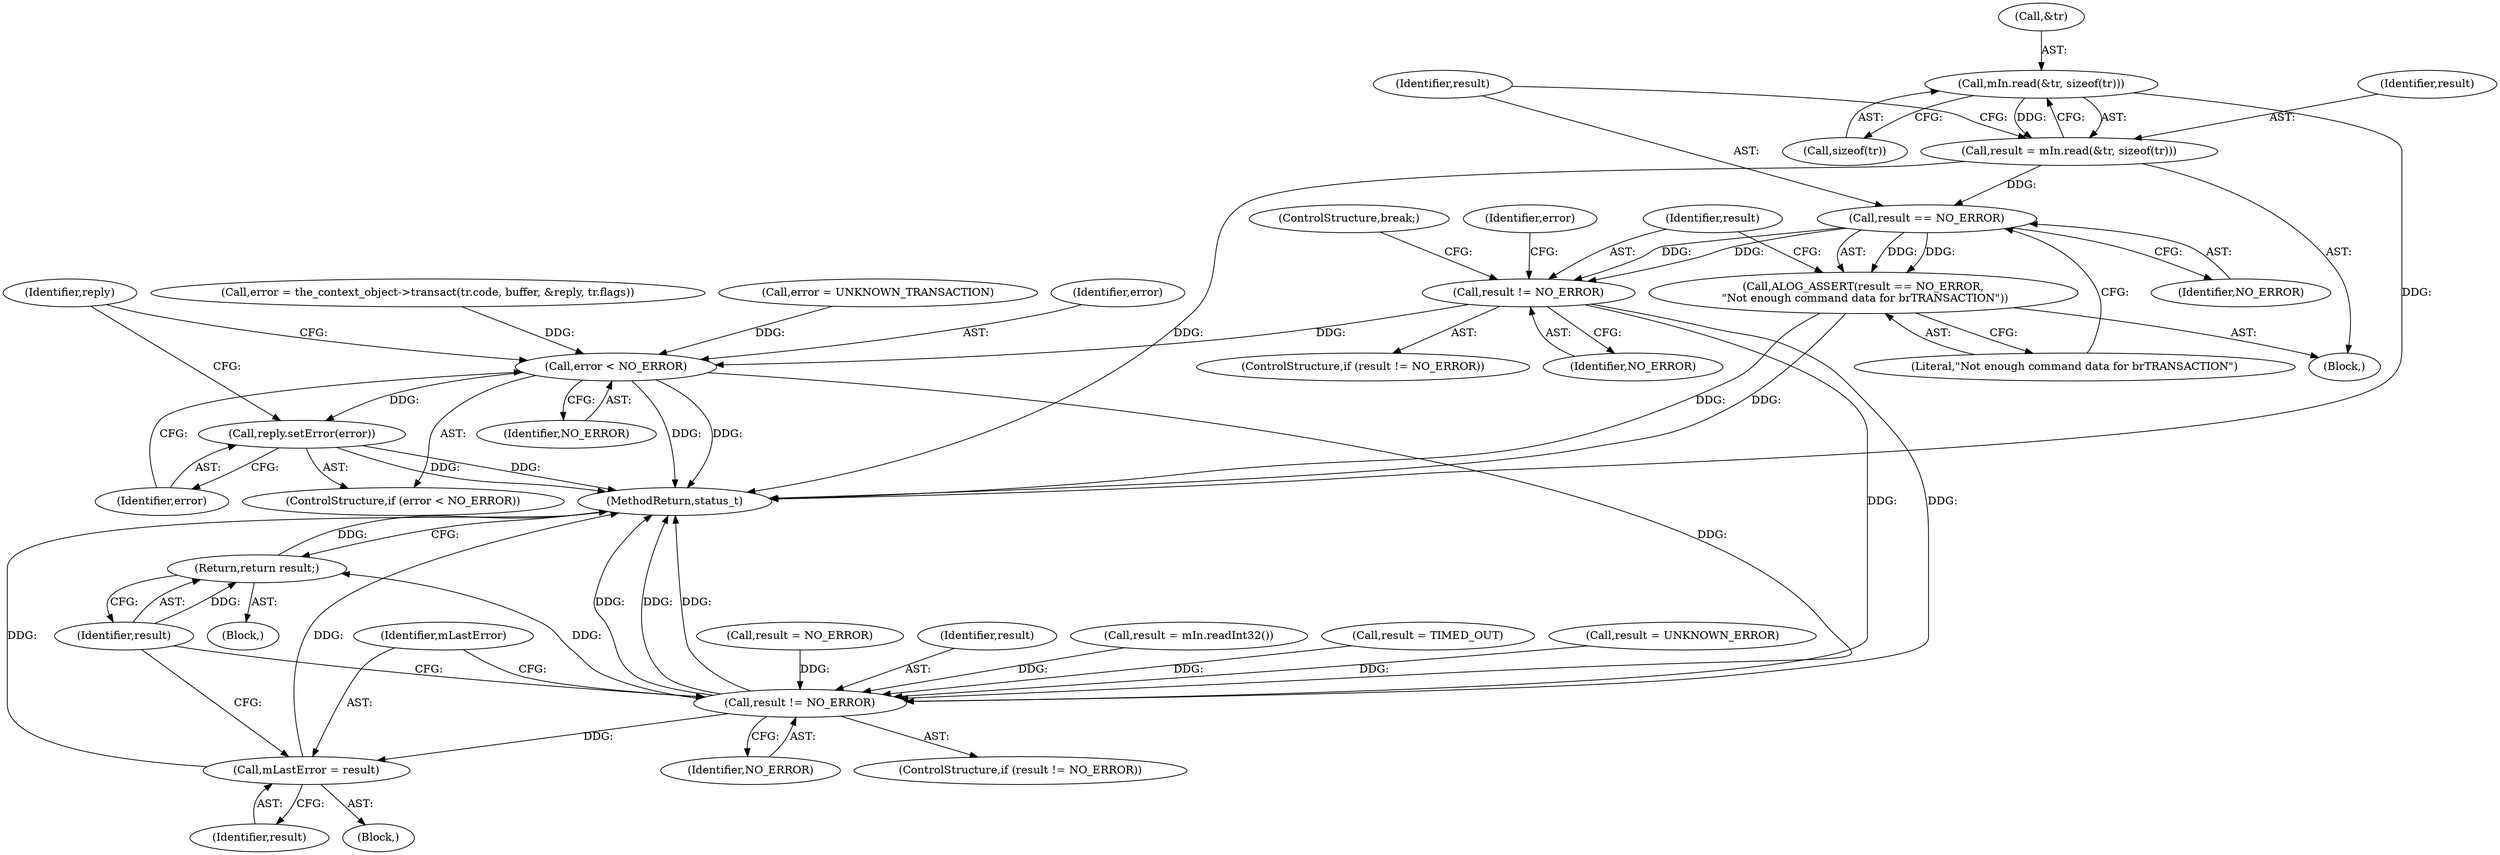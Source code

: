 digraph "0_Android_a59b827869a2ea04022dd225007f29af8d61837a@API" {
"1000264" [label="(Call,mIn.read(&tr, sizeof(tr)))"];
"1000262" [label="(Call,result = mIn.read(&tr, sizeof(tr)))"];
"1000270" [label="(Call,result == NO_ERROR)"];
"1000269" [label="(Call,ALOG_ASSERT(result == NO_ERROR,\n \"Not enough command data for brTRANSACTION\"))"];
"1000275" [label="(Call,result != NO_ERROR)"];
"1000483" [label="(Call,error < NO_ERROR)"];
"1000486" [label="(Call,reply.setError(error))"];
"1000583" [label="(Call,result != NO_ERROR)"];
"1000587" [label="(Call,mLastError = result)"];
"1000590" [label="(Return,return result;)"];
"1000108" [label="(Call,result = NO_ERROR)"];
"1000273" [label="(Literal,\"Not enough command data for brTRANSACTION\")"];
"1000584" [label="(Identifier,result)"];
"1000264" [label="(Call,mIn.read(&tr, sizeof(tr)))"];
"1000281" [label="(Call,error = the_context_object->transact(tr.code, buffer, &reply, tr.flags))"];
"1000585" [label="(Identifier,NO_ERROR)"];
"1000267" [label="(Call,sizeof(tr))"];
"1000589" [label="(Identifier,result)"];
"1000485" [label="(Identifier,NO_ERROR)"];
"1000591" [label="(Identifier,result)"];
"1000265" [label="(Call,&tr)"];
"1000274" [label="(ControlStructure,if (result != NO_ERROR))"];
"1000277" [label="(Identifier,NO_ERROR)"];
"1000487" [label="(Identifier,error)"];
"1000583" [label="(Call,result != NO_ERROR)"];
"1000271" [label="(Identifier,result)"];
"1000489" [label="(Identifier,reply)"];
"1000483" [label="(Call,error < NO_ERROR)"];
"1000590" [label="(Return,return result;)"];
"1000486" [label="(Call,reply.setError(error))"];
"1000275" [label="(Call,result != NO_ERROR)"];
"1000260" [label="(Block,)"];
"1000587" [label="(Call,mLastError = result)"];
"1000117" [label="(Call,result = mIn.readInt32())"];
"1000586" [label="(Block,)"];
"1000592" [label="(MethodReturn,status_t)"];
"1000564" [label="(Call,result = TIMED_OUT)"];
"1000272" [label="(Identifier,NO_ERROR)"];
"1000269" [label="(Call,ALOG_ASSERT(result == NO_ERROR,\n \"Not enough command data for brTRANSACTION\"))"];
"1000278" [label="(ControlStructure,break;)"];
"1000588" [label="(Identifier,mLastError)"];
"1000578" [label="(Call,result = UNKNOWN_ERROR)"];
"1000482" [label="(ControlStructure,if (error < NO_ERROR))"];
"1000582" [label="(ControlStructure,if (result != NO_ERROR))"];
"1000262" [label="(Call,result = mIn.read(&tr, sizeof(tr)))"];
"1000276" [label="(Identifier,result)"];
"1000104" [label="(Block,)"];
"1000467" [label="(Call,error = UNKNOWN_TRANSACTION)"];
"1000263" [label="(Identifier,result)"];
"1000484" [label="(Identifier,error)"];
"1000270" [label="(Call,result == NO_ERROR)"];
"1000282" [label="(Identifier,error)"];
"1000264" -> "1000262"  [label="AST: "];
"1000264" -> "1000267"  [label="CFG: "];
"1000265" -> "1000264"  [label="AST: "];
"1000267" -> "1000264"  [label="AST: "];
"1000262" -> "1000264"  [label="CFG: "];
"1000264" -> "1000592"  [label="DDG: "];
"1000264" -> "1000262"  [label="DDG: "];
"1000262" -> "1000260"  [label="AST: "];
"1000263" -> "1000262"  [label="AST: "];
"1000271" -> "1000262"  [label="CFG: "];
"1000262" -> "1000592"  [label="DDG: "];
"1000262" -> "1000270"  [label="DDG: "];
"1000270" -> "1000269"  [label="AST: "];
"1000270" -> "1000272"  [label="CFG: "];
"1000271" -> "1000270"  [label="AST: "];
"1000272" -> "1000270"  [label="AST: "];
"1000273" -> "1000270"  [label="CFG: "];
"1000270" -> "1000269"  [label="DDG: "];
"1000270" -> "1000269"  [label="DDG: "];
"1000270" -> "1000275"  [label="DDG: "];
"1000270" -> "1000275"  [label="DDG: "];
"1000269" -> "1000260"  [label="AST: "];
"1000269" -> "1000273"  [label="CFG: "];
"1000273" -> "1000269"  [label="AST: "];
"1000276" -> "1000269"  [label="CFG: "];
"1000269" -> "1000592"  [label="DDG: "];
"1000269" -> "1000592"  [label="DDG: "];
"1000275" -> "1000274"  [label="AST: "];
"1000275" -> "1000277"  [label="CFG: "];
"1000276" -> "1000275"  [label="AST: "];
"1000277" -> "1000275"  [label="AST: "];
"1000278" -> "1000275"  [label="CFG: "];
"1000282" -> "1000275"  [label="CFG: "];
"1000275" -> "1000483"  [label="DDG: "];
"1000275" -> "1000583"  [label="DDG: "];
"1000275" -> "1000583"  [label="DDG: "];
"1000483" -> "1000482"  [label="AST: "];
"1000483" -> "1000485"  [label="CFG: "];
"1000484" -> "1000483"  [label="AST: "];
"1000485" -> "1000483"  [label="AST: "];
"1000487" -> "1000483"  [label="CFG: "];
"1000489" -> "1000483"  [label="CFG: "];
"1000483" -> "1000592"  [label="DDG: "];
"1000483" -> "1000592"  [label="DDG: "];
"1000281" -> "1000483"  [label="DDG: "];
"1000467" -> "1000483"  [label="DDG: "];
"1000483" -> "1000486"  [label="DDG: "];
"1000483" -> "1000583"  [label="DDG: "];
"1000486" -> "1000482"  [label="AST: "];
"1000486" -> "1000487"  [label="CFG: "];
"1000487" -> "1000486"  [label="AST: "];
"1000489" -> "1000486"  [label="CFG: "];
"1000486" -> "1000592"  [label="DDG: "];
"1000486" -> "1000592"  [label="DDG: "];
"1000583" -> "1000582"  [label="AST: "];
"1000583" -> "1000585"  [label="CFG: "];
"1000584" -> "1000583"  [label="AST: "];
"1000585" -> "1000583"  [label="AST: "];
"1000588" -> "1000583"  [label="CFG: "];
"1000591" -> "1000583"  [label="CFG: "];
"1000583" -> "1000592"  [label="DDG: "];
"1000583" -> "1000592"  [label="DDG: "];
"1000583" -> "1000592"  [label="DDG: "];
"1000578" -> "1000583"  [label="DDG: "];
"1000108" -> "1000583"  [label="DDG: "];
"1000564" -> "1000583"  [label="DDG: "];
"1000117" -> "1000583"  [label="DDG: "];
"1000583" -> "1000587"  [label="DDG: "];
"1000583" -> "1000590"  [label="DDG: "];
"1000587" -> "1000586"  [label="AST: "];
"1000587" -> "1000589"  [label="CFG: "];
"1000588" -> "1000587"  [label="AST: "];
"1000589" -> "1000587"  [label="AST: "];
"1000591" -> "1000587"  [label="CFG: "];
"1000587" -> "1000592"  [label="DDG: "];
"1000587" -> "1000592"  [label="DDG: "];
"1000590" -> "1000104"  [label="AST: "];
"1000590" -> "1000591"  [label="CFG: "];
"1000591" -> "1000590"  [label="AST: "];
"1000592" -> "1000590"  [label="CFG: "];
"1000590" -> "1000592"  [label="DDG: "];
"1000591" -> "1000590"  [label="DDG: "];
}

